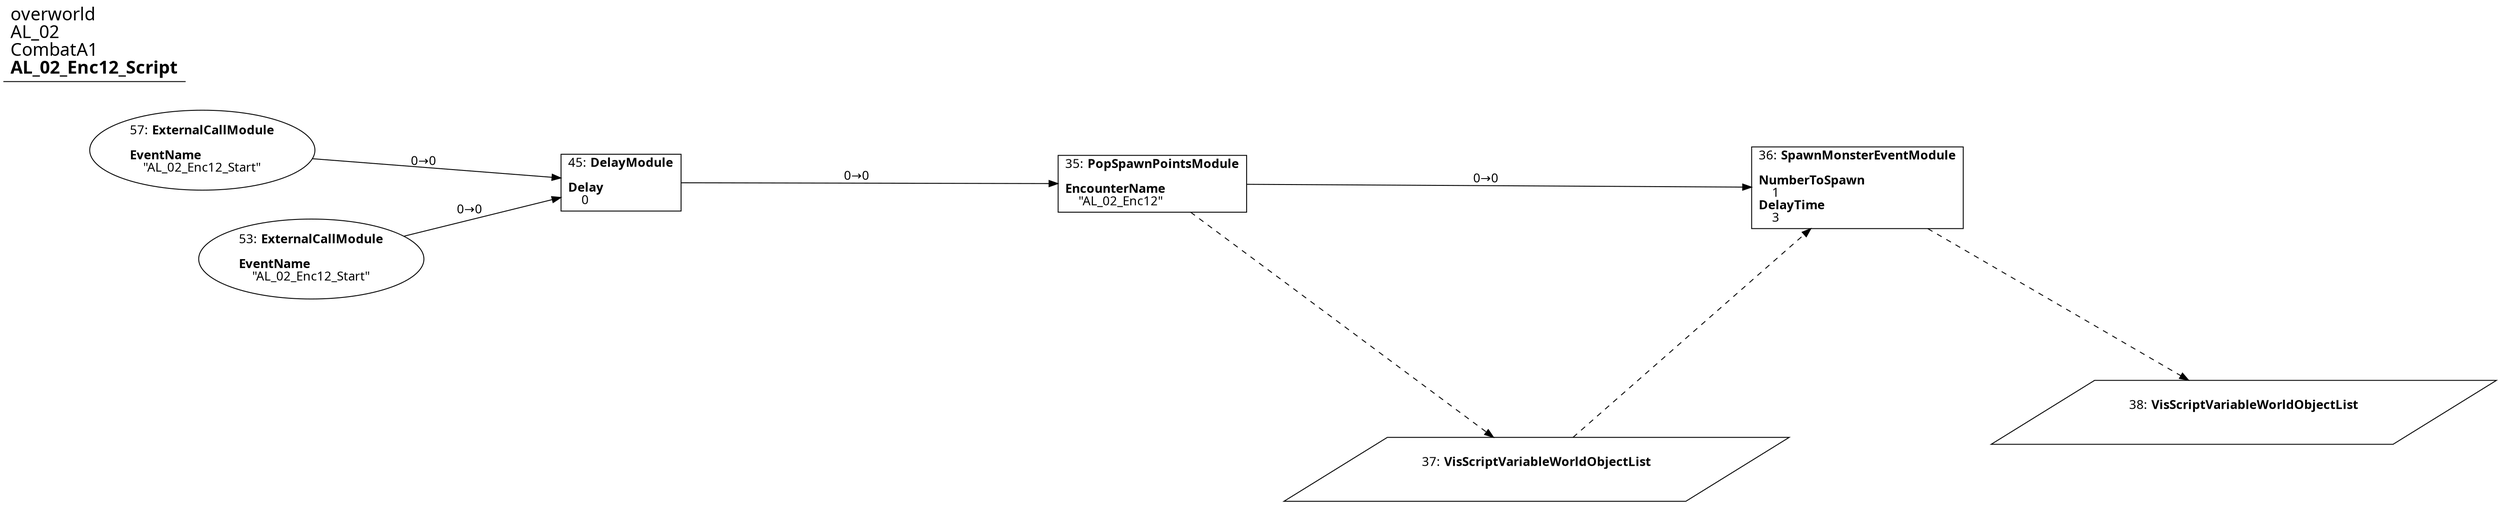 digraph {
    layout = fdp;
    overlap = prism;
    sep = "+16";
    splines = spline;

    node [ shape = box ];

    graph [ fontname = "Segoe UI" ];
    node [ fontname = "Segoe UI" ];
    edge [ fontname = "Segoe UI" ];

    35 [ label = <35: <b>PopSpawnPointsModule</b><br/><br/><b>EncounterName</b><br align="left"/>    &quot;AL_02_Enc12&quot;<br align="left"/>> ];
    35 [ pos = "0.24400002,0.504!" ];
    35 -> 36 [ label = "0→0" ];
    35 -> 37 [ style = dashed ];

    36 [ label = <36: <b>SpawnMonsterEventModule</b><br/><br/><b>NumberToSpawn</b><br align="left"/>    1<br align="left"/><b>DelayTime</b><br align="left"/>    3<br align="left"/>> ];
    36 [ pos = "0.76500005,0.504!" ];
    37 -> 36 [ style = dashed ];
    36 -> 38 [ style = dashed ];

    37 [ label = <37: <b>VisScriptVariableWorldObjectList</b><br/><br/>> ];
    37 [ shape = parallelogram ]
    37 [ pos = "0.52400005,0.29700002!" ];

    38 [ label = <38: <b>VisScriptVariableWorldObjectList</b><br/><br/>> ];
    38 [ shape = parallelogram ]
    38 [ pos = "1.051,0.33800003!" ];

    45 [ label = <45: <b>DelayModule</b><br/><br/><b>Delay</b><br align="left"/>    0<br align="left"/>> ];
    45 [ pos = "-0.15100001,0.505!" ];
    45 -> 35 [ label = "0→0" ];

    53 [ label = <53: <b>ExternalCallModule</b><br/><br/><b>EventName</b><br align="left"/>    &quot;AL_02_Enc12_Start&quot;<br align="left"/>> ];
    53 [ shape = oval ]
    53 [ pos = "-0.43800002,0.505!" ];
    53 -> 45 [ label = "0→0" ];

    57 [ label = <57: <b>ExternalCallModule</b><br/><br/><b>EventName</b><br align="left"/>    &quot;AL_02_Enc12_Start&quot;<br align="left"/>> ];
    57 [ shape = oval ]
    57 [ pos = "-0.43800002,0.505!" ];
    57 -> 45 [ label = "0→0" ];

    title [ pos = "-0.439,0.50600004!" ];
    title [ shape = underline ];
    title [ label = <<font point-size="20">overworld<br align="left"/>AL_02<br align="left"/>CombatA1<br align="left"/><b>AL_02_Enc12_Script</b><br align="left"/></font>> ];
}
